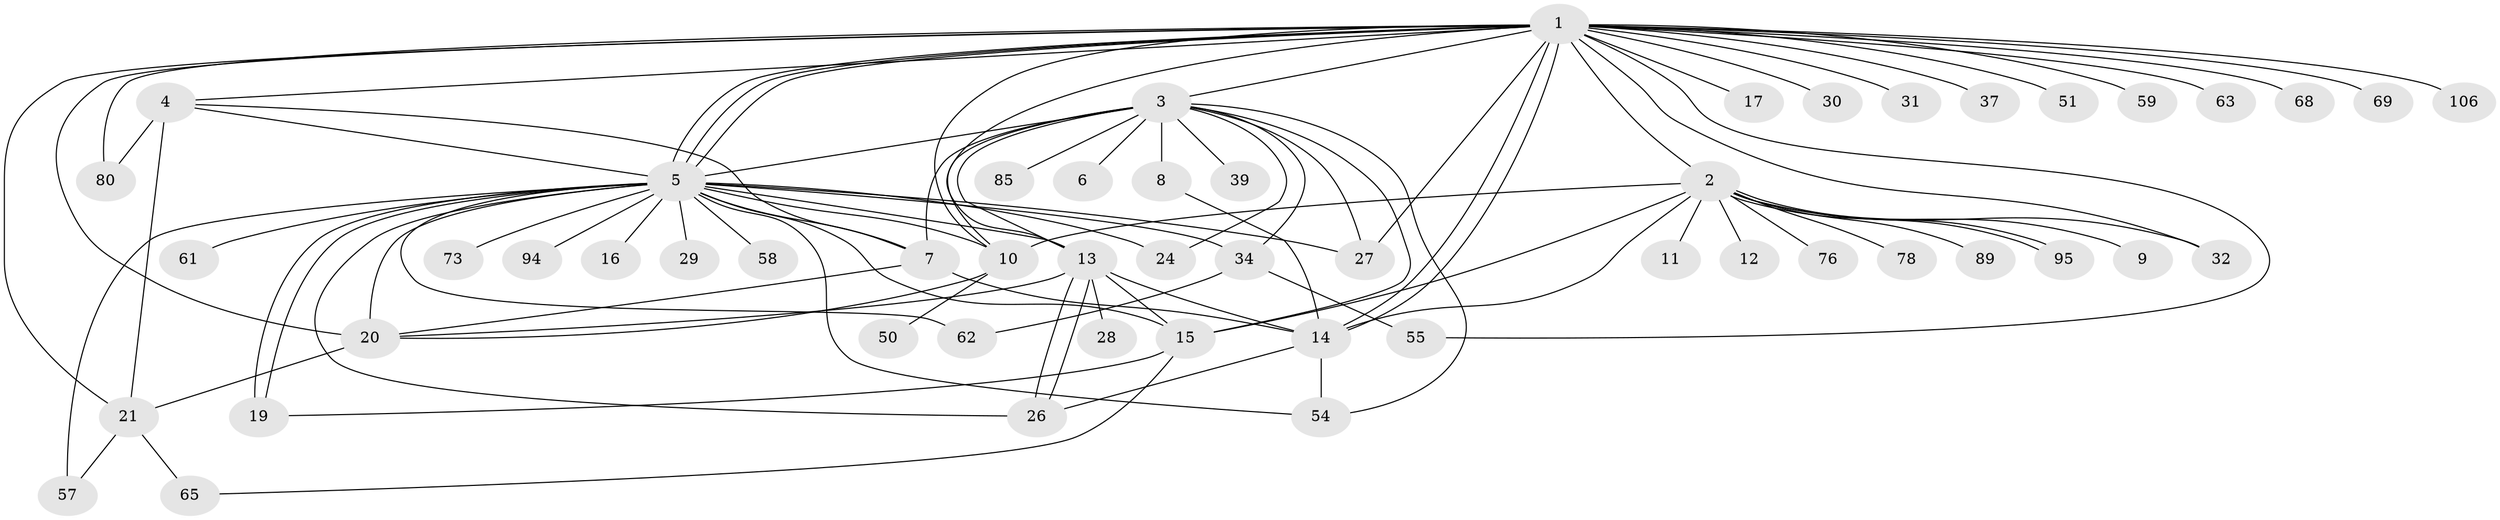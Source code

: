 // original degree distribution, {30: 0.009345794392523364, 13: 0.018691588785046728, 16: 0.009345794392523364, 7: 0.009345794392523364, 28: 0.009345794392523364, 1: 0.45794392523364486, 3: 0.1588785046728972, 5: 0.04672897196261682, 2: 0.1588785046728972, 6: 0.018691588785046728, 4: 0.09345794392523364, 8: 0.009345794392523364}
// Generated by graph-tools (version 1.1) at 2025/18/03/04/25 18:18:09]
// undirected, 53 vertices, 95 edges
graph export_dot {
graph [start="1"]
  node [color=gray90,style=filled];
  1;
  2;
  3 [super="+18"];
  4 [super="+40"];
  5 [super="+44"];
  6;
  7 [super="+43"];
  8 [super="+23"];
  9 [super="+46+38"];
  10 [super="+60"];
  11;
  12 [super="+64"];
  13 [super="+42+33+41+45+84"];
  14 [super="+53+25+102"];
  15 [super="+22"];
  16;
  17;
  19 [super="+36"];
  20 [super="+75+35"];
  21 [super="+81+96"];
  24;
  26 [super="+87+47"];
  27 [super="+79+99"];
  28;
  29 [super="+77+105"];
  30;
  31;
  32 [super="+103"];
  34 [super="+71"];
  37;
  39 [super="+56"];
  50;
  51;
  54 [super="+100"];
  55 [super="+104"];
  57 [super="+72"];
  58;
  59;
  61;
  62;
  63;
  65;
  68;
  69;
  73;
  76;
  78;
  80 [super="+92+88"];
  85;
  89;
  94;
  95;
  106;
  1 -- 2;
  1 -- 3;
  1 -- 4;
  1 -- 5 [weight=2];
  1 -- 5;
  1 -- 5;
  1 -- 13;
  1 -- 14 [weight=2];
  1 -- 14;
  1 -- 17;
  1 -- 21 [weight=2];
  1 -- 27;
  1 -- 30;
  1 -- 31;
  1 -- 32;
  1 -- 37;
  1 -- 51;
  1 -- 55;
  1 -- 59;
  1 -- 63;
  1 -- 68;
  1 -- 69;
  1 -- 80;
  1 -- 106;
  1 -- 20 [weight=2];
  1 -- 10;
  2 -- 9;
  2 -- 10;
  2 -- 11;
  2 -- 12;
  2 -- 14;
  2 -- 15;
  2 -- 32;
  2 -- 76;
  2 -- 78;
  2 -- 89;
  2 -- 95;
  2 -- 95;
  3 -- 5 [weight=2];
  3 -- 6;
  3 -- 7;
  3 -- 8;
  3 -- 10;
  3 -- 13;
  3 -- 24;
  3 -- 39;
  3 -- 85;
  3 -- 15;
  3 -- 54;
  3 -- 27;
  3 -- 34;
  4 -- 5;
  4 -- 7;
  4 -- 80 [weight=2];
  4 -- 21 [weight=2];
  5 -- 16;
  5 -- 19;
  5 -- 19;
  5 -- 20 [weight=2];
  5 -- 24;
  5 -- 26 [weight=2];
  5 -- 29;
  5 -- 34;
  5 -- 54;
  5 -- 58;
  5 -- 61;
  5 -- 62;
  5 -- 73;
  5 -- 94;
  5 -- 15;
  5 -- 27;
  5 -- 13;
  5 -- 57;
  5 -- 10;
  5 -- 7;
  7 -- 20;
  7 -- 14;
  8 -- 14;
  10 -- 50;
  10 -- 20;
  13 -- 26;
  13 -- 26;
  13 -- 28;
  13 -- 15;
  13 -- 20;
  13 -- 14;
  14 -- 54;
  14 -- 26;
  15 -- 65;
  15 -- 19;
  20 -- 21;
  21 -- 65;
  21 -- 57;
  34 -- 62;
  34 -- 55;
}
